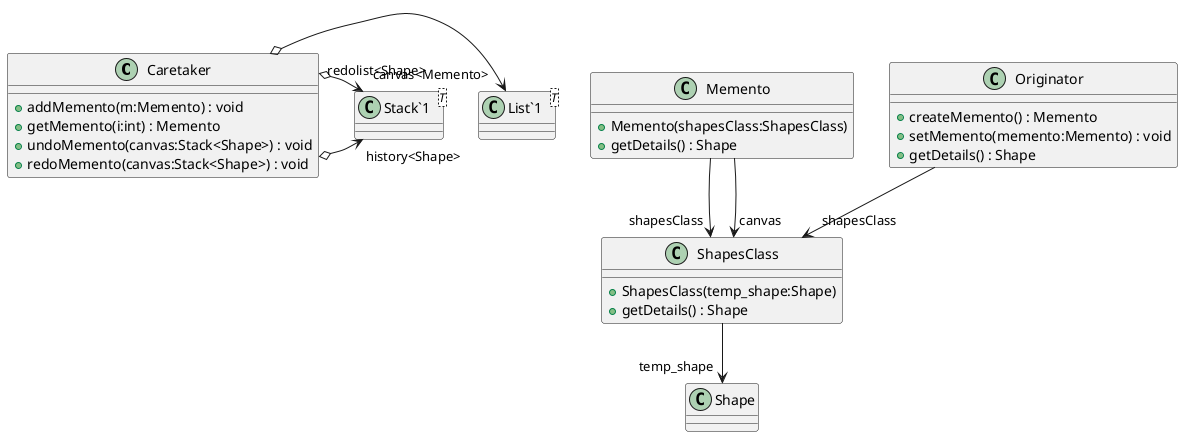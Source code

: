 @startuml
class Caretaker {
    + addMemento(m:Memento) : void
    + getMemento(i:int) : Memento
    + undoMemento(canvas:Stack<Shape>) : void
    + redoMemento(canvas:Stack<Shape>) : void
}
class Memento {
    + Memento(shapesClass:ShapesClass)
    + getDetails() : Shape
}
class Originator {
    + createMemento() : Memento
    + setMemento(memento:Memento) : void
    + getDetails() : Shape
}
class ShapesClass {
    + ShapesClass(temp_shape:Shape)
    + getDetails() : Shape
}
class "List`1"<T> {
}
class "Stack`1"<T> {
}
Caretaker o-> "canvas<Memento>" "List`1"
Caretaker o-> "history<Shape>" "Stack`1"
Caretaker o-> "redolist<Shape>" "Stack`1"
Memento --> "shapesClass" ShapesClass
Memento --> "canvas" ShapesClass
Originator --> "shapesClass" ShapesClass
ShapesClass --> "temp_shape" Shape
@enduml
